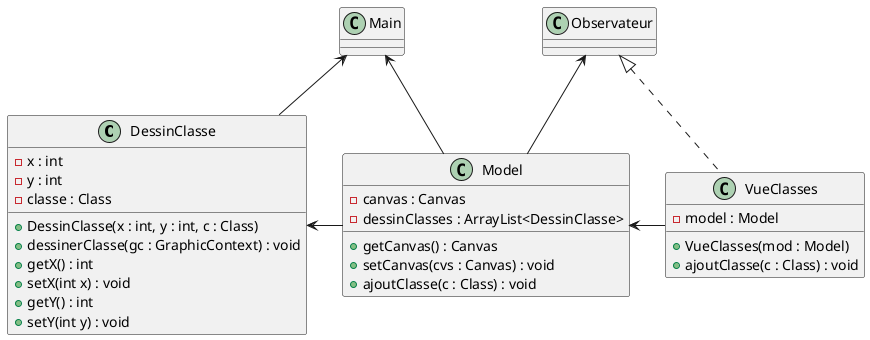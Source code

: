 @startuml
'https://plantuml.com/class-diagram

class DessinClasse{
- x : int
- y : int
- classe : Class
+ DessinClasse(x : int, y : int, c : Class)
+ dessinerClasse(gc : GraphicContext) : void
+ getX() : int
+ setX(int x) : void
+ getY() : int
+ setY(int y) : void
}

class VueClasses{
- model : Model
+ VueClasses(mod : Model)
+ ajoutClasse(c : Class) : void
}

class Model{
- canvas : Canvas
- dessinClasses : ArrayList<DessinClasse>
+ getCanvas() : Canvas
+ setCanvas(cvs : Canvas) : void
+ ajoutClasse(c : Class) : void
}

Observateur <-- Model
Observateur <|.. VueClasses
DessinClasse <- Model
Model <- VueClasses
Main <-- Model
Main <-- DessinClasse
@enduml